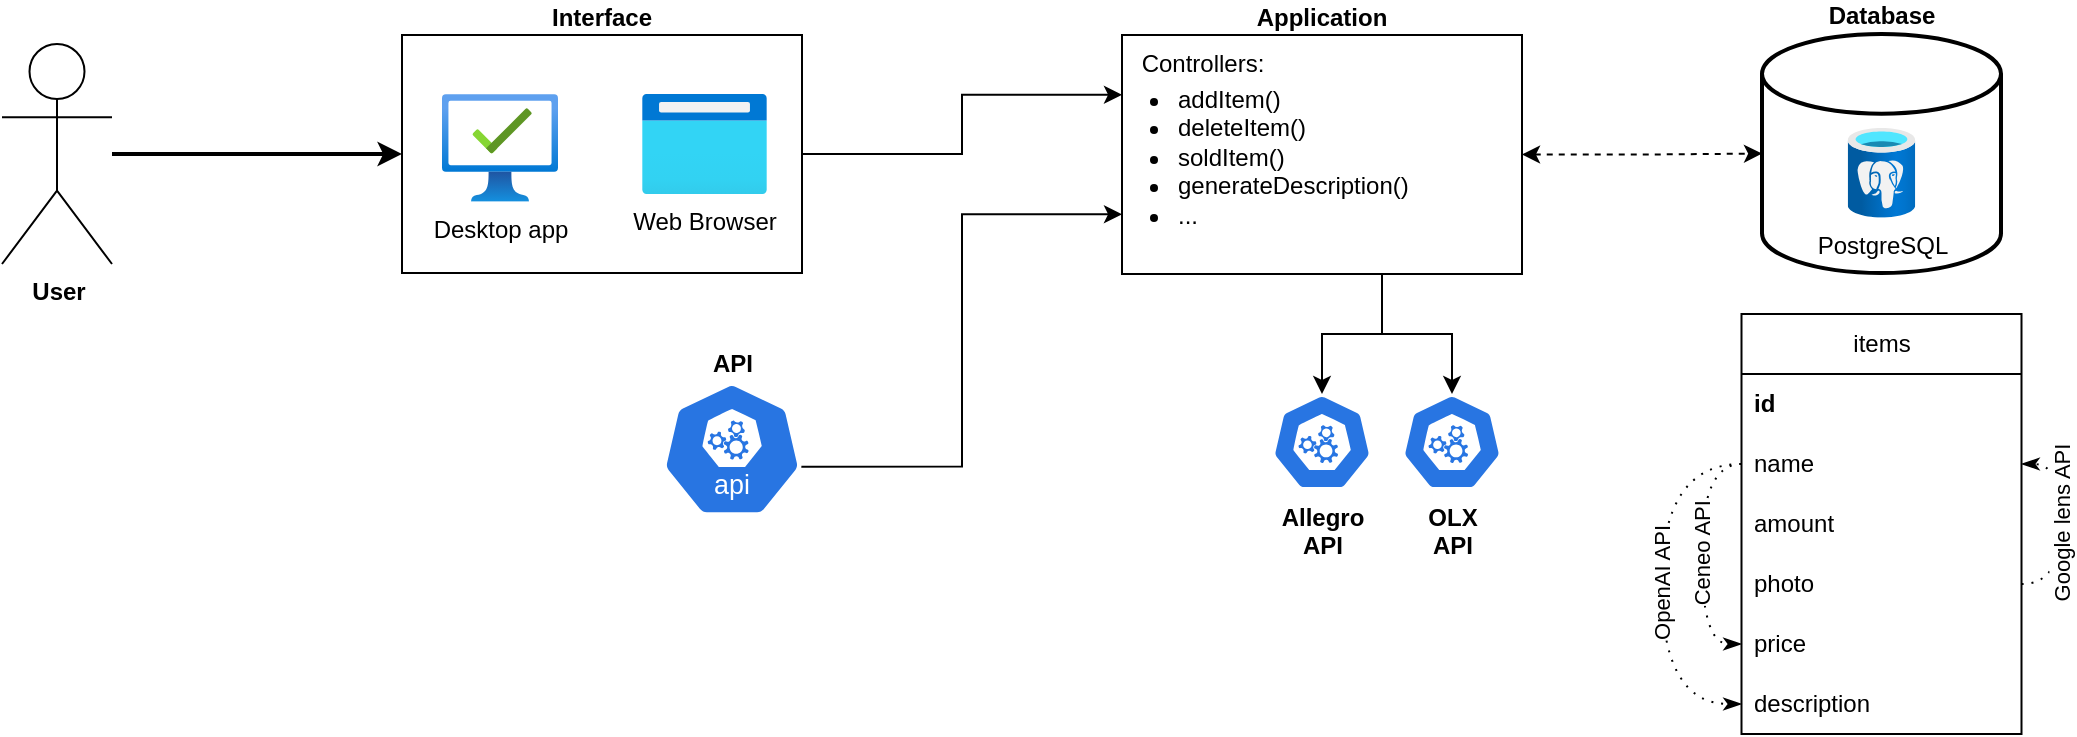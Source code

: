 <mxfile version="24.5.3" type="device">
  <diagram name="Page-1" id="7rQHapsUEBYhDLqWtcdj">
    <mxGraphModel dx="1195" dy="698" grid="1" gridSize="10" guides="1" tooltips="1" connect="1" arrows="1" fold="1" page="1" pageScale="1" pageWidth="1169" pageHeight="827" math="0" shadow="0">
      <root>
        <mxCell id="0" />
        <mxCell id="1" parent="0" />
        <mxCell id="5peEasYbccIcIvQBbSXQ-3" style="edgeStyle=orthogonalEdgeStyle;rounded=0;orthogonalLoop=1;jettySize=auto;html=1;entryX=0;entryY=0.5;entryDx=0;entryDy=0;strokeWidth=2;" edge="1" parent="1" source="5peEasYbccIcIvQBbSXQ-1" target="5peEasYbccIcIvQBbSXQ-4">
          <mxGeometry relative="1" as="geometry">
            <mxPoint x="320" y="300.0" as="targetPoint" />
          </mxGeometry>
        </mxCell>
        <mxCell id="5peEasYbccIcIvQBbSXQ-1" value="User" style="shape=umlActor;verticalLabelPosition=bottom;verticalAlign=top;html=1;outlineConnect=0;fontStyle=1" vertex="1" parent="1">
          <mxGeometry x="120" y="245" width="55" height="110" as="geometry" />
        </mxCell>
        <mxCell id="5peEasYbccIcIvQBbSXQ-13" style="edgeStyle=orthogonalEdgeStyle;rounded=0;orthogonalLoop=1;jettySize=auto;html=1;exitX=1;exitY=0.5;exitDx=0;exitDy=0;entryX=0;entryY=0.25;entryDx=0;entryDy=0;" edge="1" parent="1" source="5peEasYbccIcIvQBbSXQ-4" target="5peEasYbccIcIvQBbSXQ-6">
          <mxGeometry relative="1" as="geometry" />
        </mxCell>
        <mxCell id="5peEasYbccIcIvQBbSXQ-4" value="Interface" style="rounded=0;whiteSpace=wrap;html=1;labelPosition=center;verticalLabelPosition=top;align=center;verticalAlign=bottom;fontStyle=1" vertex="1" parent="1">
          <mxGeometry x="320" y="240.5" width="200" height="119" as="geometry" />
        </mxCell>
        <mxCell id="5peEasYbccIcIvQBbSXQ-6" value="Application" style="rounded=0;whiteSpace=wrap;html=1;labelPosition=center;verticalLabelPosition=top;align=center;verticalAlign=bottom;fontStyle=1" vertex="1" parent="1">
          <mxGeometry x="680" y="240.5" width="200" height="119.5" as="geometry" />
        </mxCell>
        <mxCell id="5peEasYbccIcIvQBbSXQ-10" value="Web Browser" style="image;aspect=fixed;html=1;points=[];align=center;fontSize=12;image=img/lib/azure2/general/Browser.svg;" vertex="1" parent="1">
          <mxGeometry x="440" y="270" width="62.5" height="50" as="geometry" />
        </mxCell>
        <mxCell id="5peEasYbccIcIvQBbSXQ-12" value="Desktop app" style="image;aspect=fixed;html=1;points=[];align=center;fontSize=12;image=img/lib/azure2/management_governance/Managed_Desktop.svg;" vertex="1" parent="1">
          <mxGeometry x="340" y="270" width="58" height="53.91" as="geometry" />
        </mxCell>
        <mxCell id="5peEasYbccIcIvQBbSXQ-17" value="Database" style="strokeWidth=2;html=1;shape=mxgraph.flowchart.database;whiteSpace=wrap;fontStyle=1;labelPosition=center;verticalLabelPosition=top;align=center;verticalAlign=bottom;" vertex="1" parent="1">
          <mxGeometry x="1000" y="240" width="119.5" height="119.5" as="geometry" />
        </mxCell>
        <mxCell id="5peEasYbccIcIvQBbSXQ-18" style="edgeStyle=orthogonalEdgeStyle;rounded=0;orthogonalLoop=1;jettySize=auto;html=1;exitX=1;exitY=0.5;exitDx=0;exitDy=0;entryX=0;entryY=0.5;entryDx=0;entryDy=0;entryPerimeter=0;dashed=1;startArrow=classic;startFill=1;" edge="1" parent="1" source="5peEasYbccIcIvQBbSXQ-6" target="5peEasYbccIcIvQBbSXQ-17">
          <mxGeometry relative="1" as="geometry" />
        </mxCell>
        <mxCell id="5peEasYbccIcIvQBbSXQ-20" value="PostgreSQL" style="image;aspect=fixed;html=1;points=[];align=center;fontSize=12;image=img/lib/azure2/databases/Azure_Database_PostgreSQL_Server.svg;" vertex="1" parent="1">
          <mxGeometry x="1042.87" y="286.91" width="33.75" height="45" as="geometry" />
        </mxCell>
        <mxCell id="5peEasYbccIcIvQBbSXQ-47" value="items" style="swimlane;fontStyle=0;childLayout=stackLayout;horizontal=1;startSize=30;horizontalStack=0;resizeParent=1;resizeParentMax=0;resizeLast=0;collapsible=1;marginBottom=0;whiteSpace=wrap;html=1;" vertex="1" parent="1">
          <mxGeometry x="989.75" y="380" width="140" height="210" as="geometry">
            <mxRectangle x="989.75" y="380" width="70" height="30" as="alternateBounds" />
          </mxGeometry>
        </mxCell>
        <mxCell id="5peEasYbccIcIvQBbSXQ-48" value="id" style="text;strokeColor=none;fillColor=none;align=left;verticalAlign=middle;spacingLeft=4;spacingRight=4;overflow=hidden;points=[[0,0.5],[1,0.5]];portConstraint=eastwest;rotatable=0;whiteSpace=wrap;html=1;fontStyle=1" vertex="1" parent="5peEasYbccIcIvQBbSXQ-47">
          <mxGeometry y="30" width="140" height="30" as="geometry" />
        </mxCell>
        <mxCell id="5peEasYbccIcIvQBbSXQ-64" value="Ceneo API" style="edgeStyle=orthogonalEdgeStyle;rounded=0;orthogonalLoop=1;jettySize=auto;html=1;exitX=0;exitY=0.5;exitDx=0;exitDy=0;entryX=0;entryY=0.5;entryDx=0;entryDy=0;curved=1;dashed=1;dashPattern=1 4;endArrow=classicThin;endFill=1;horizontal=0;" edge="1" parent="5peEasYbccIcIvQBbSXQ-47" source="5peEasYbccIcIvQBbSXQ-49" target="5peEasYbccIcIvQBbSXQ-56">
          <mxGeometry x="-0.003" relative="1" as="geometry">
            <mxPoint as="offset" />
          </mxGeometry>
        </mxCell>
        <mxCell id="5peEasYbccIcIvQBbSXQ-65" value="OpenAI API" style="edgeStyle=orthogonalEdgeStyle;rounded=0;orthogonalLoop=1;jettySize=auto;html=1;exitX=0;exitY=0.5;exitDx=0;exitDy=0;entryX=0;entryY=0.5;entryDx=0;entryDy=0;endArrow=classicThin;endFill=1;dashed=1;dashPattern=1 4;curved=1;horizontal=0;" edge="1" parent="5peEasYbccIcIvQBbSXQ-47" source="5peEasYbccIcIvQBbSXQ-49" target="5peEasYbccIcIvQBbSXQ-57">
          <mxGeometry relative="1" as="geometry">
            <Array as="points">
              <mxPoint x="-40" y="75" />
              <mxPoint x="-40" y="195" />
            </Array>
          </mxGeometry>
        </mxCell>
        <mxCell id="5peEasYbccIcIvQBbSXQ-49" value="name" style="text;strokeColor=none;fillColor=none;align=left;verticalAlign=middle;spacingLeft=4;spacingRight=4;overflow=hidden;points=[[0,0.5],[1,0.5]];portConstraint=eastwest;rotatable=0;whiteSpace=wrap;html=1;" vertex="1" parent="5peEasYbccIcIvQBbSXQ-47">
          <mxGeometry y="60" width="140" height="30" as="geometry" />
        </mxCell>
        <mxCell id="5peEasYbccIcIvQBbSXQ-59" value="amount" style="text;strokeColor=none;fillColor=none;align=left;verticalAlign=middle;spacingLeft=4;spacingRight=4;overflow=hidden;points=[[0,0.5],[1,0.5]];portConstraint=eastwest;rotatable=0;whiteSpace=wrap;html=1;" vertex="1" parent="5peEasYbccIcIvQBbSXQ-47">
          <mxGeometry y="90" width="140" height="30" as="geometry" />
        </mxCell>
        <mxCell id="5peEasYbccIcIvQBbSXQ-60" value="Google lens API" style="edgeStyle=orthogonalEdgeStyle;rounded=0;orthogonalLoop=1;jettySize=auto;html=1;exitX=1;exitY=0.5;exitDx=0;exitDy=0;entryX=1;entryY=0.5;entryDx=0;entryDy=0;curved=1;dashed=1;dashPattern=1 4;verticalAlign=middle;endArrow=classicThin;endFill=1;horizontal=0;" edge="1" parent="5peEasYbccIcIvQBbSXQ-47" source="5peEasYbccIcIvQBbSXQ-50" target="5peEasYbccIcIvQBbSXQ-49">
          <mxGeometry relative="1" as="geometry">
            <Array as="points">
              <mxPoint x="160" y="135" />
              <mxPoint x="160" y="75" />
            </Array>
          </mxGeometry>
        </mxCell>
        <mxCell id="5peEasYbccIcIvQBbSXQ-50" value="photo" style="text;strokeColor=none;fillColor=none;align=left;verticalAlign=middle;spacingLeft=4;spacingRight=4;overflow=hidden;points=[[0,0.5],[1,0.5]];portConstraint=eastwest;rotatable=0;whiteSpace=wrap;html=1;" vertex="1" parent="5peEasYbccIcIvQBbSXQ-47">
          <mxGeometry y="120" width="140" height="30" as="geometry" />
        </mxCell>
        <mxCell id="5peEasYbccIcIvQBbSXQ-56" value="price" style="text;strokeColor=none;fillColor=none;align=left;verticalAlign=middle;spacingLeft=4;spacingRight=4;overflow=hidden;points=[[0,0.5],[1,0.5]];portConstraint=eastwest;rotatable=0;whiteSpace=wrap;html=1;" vertex="1" parent="5peEasYbccIcIvQBbSXQ-47">
          <mxGeometry y="150" width="140" height="30" as="geometry" />
        </mxCell>
        <mxCell id="5peEasYbccIcIvQBbSXQ-57" value="description" style="text;strokeColor=none;fillColor=none;align=left;verticalAlign=middle;spacingLeft=4;spacingRight=4;overflow=hidden;points=[[0,0.5],[1,0.5]];portConstraint=eastwest;rotatable=0;whiteSpace=wrap;html=1;" vertex="1" parent="5peEasYbccIcIvQBbSXQ-47">
          <mxGeometry y="180" width="140" height="30" as="geometry" />
        </mxCell>
        <mxCell id="5peEasYbccIcIvQBbSXQ-53" value="Controllers:" style="text;html=1;align=center;verticalAlign=middle;resizable=0;points=[];autosize=1;strokeColor=none;fillColor=none;" vertex="1" parent="1">
          <mxGeometry x="680" y="240" width="80" height="30" as="geometry" />
        </mxCell>
        <mxCell id="5peEasYbccIcIvQBbSXQ-54" value="&lt;ul&gt;&lt;li&gt;addItem()&lt;/li&gt;&lt;li&gt;deleteItem()&lt;/li&gt;&lt;li&gt;soldItem()&lt;/li&gt;&lt;li&gt;generateDescription()&lt;/li&gt;&lt;li&gt;...&lt;/li&gt;&lt;/ul&gt;" style="text;strokeColor=none;fillColor=none;html=1;whiteSpace=wrap;verticalAlign=top;overflow=hidden;align=left;spacing=-12;" vertex="1" parent="1">
          <mxGeometry x="680" y="261" width="150" height="79.75" as="geometry" />
        </mxCell>
        <mxCell id="5peEasYbccIcIvQBbSXQ-67" value="Allegro&lt;br&gt;API" style="aspect=fixed;sketch=0;html=1;dashed=0;whitespace=wrap;verticalLabelPosition=bottom;verticalAlign=top;fillColor=#2875E2;strokeColor=#ffffff;points=[[0.005,0.63,0],[0.1,0.2,0],[0.9,0.2,0],[0.5,0,0],[0.995,0.63,0],[0.72,0.99,0],[0.5,1,0],[0.28,0.99,0]];shape=mxgraph.kubernetes.icon2;prIcon=api;labelPosition=center;align=center;fontStyle=1" vertex="1" parent="1">
          <mxGeometry x="755" y="420" width="50" height="48" as="geometry" />
        </mxCell>
        <mxCell id="5peEasYbccIcIvQBbSXQ-71" style="edgeStyle=orthogonalEdgeStyle;rounded=0;orthogonalLoop=1;jettySize=auto;html=1;entryX=0.5;entryY=0;entryDx=0;entryDy=0;entryPerimeter=0;" edge="1" parent="1" target="5peEasYbccIcIvQBbSXQ-67">
          <mxGeometry relative="1" as="geometry">
            <mxPoint x="810" y="360" as="sourcePoint" />
            <Array as="points">
              <mxPoint x="810" y="360" />
              <mxPoint x="810" y="390" />
              <mxPoint x="780" y="390" />
            </Array>
          </mxGeometry>
        </mxCell>
        <mxCell id="5peEasYbccIcIvQBbSXQ-72" value="OLX&lt;br&gt;API" style="aspect=fixed;sketch=0;html=1;dashed=0;whitespace=wrap;verticalLabelPosition=bottom;verticalAlign=top;fillColor=#2875E2;strokeColor=#ffffff;points=[[0.005,0.63,0],[0.1,0.2,0],[0.9,0.2,0],[0.5,0,0],[0.995,0.63,0],[0.72,0.99,0],[0.5,1,0],[0.28,0.99,0]];shape=mxgraph.kubernetes.icon2;prIcon=api;labelPosition=center;align=center;fontStyle=1" vertex="1" parent="1">
          <mxGeometry x="820" y="420" width="50" height="48" as="geometry" />
        </mxCell>
        <mxCell id="5peEasYbccIcIvQBbSXQ-73" style="edgeStyle=orthogonalEdgeStyle;rounded=0;orthogonalLoop=1;jettySize=auto;html=1;entryX=0.5;entryY=0;entryDx=0;entryDy=0;entryPerimeter=0;" edge="1" parent="1" target="5peEasYbccIcIvQBbSXQ-72">
          <mxGeometry relative="1" as="geometry">
            <mxPoint x="810" y="360" as="sourcePoint" />
            <Array as="points">
              <mxPoint x="810" y="360" />
              <mxPoint x="810" y="390" />
              <mxPoint x="845" y="390" />
            </Array>
          </mxGeometry>
        </mxCell>
        <mxCell id="5peEasYbccIcIvQBbSXQ-76" style="edgeStyle=orthogonalEdgeStyle;rounded=0;orthogonalLoop=1;jettySize=auto;html=1;exitX=0.995;exitY=0.63;exitDx=0;exitDy=0;exitPerimeter=0;entryX=0;entryY=0.75;entryDx=0;entryDy=0;" edge="1" parent="1" source="5peEasYbccIcIvQBbSXQ-74" target="5peEasYbccIcIvQBbSXQ-6">
          <mxGeometry relative="1" as="geometry" />
        </mxCell>
        <mxCell id="5peEasYbccIcIvQBbSXQ-74" value="API" style="aspect=fixed;sketch=0;html=1;dashed=0;whitespace=wrap;verticalLabelPosition=top;verticalAlign=bottom;fillColor=#2875E2;strokeColor=#ffffff;points=[[0.005,0.63,0],[0.1,0.2,0],[0.9,0.2,0],[0.5,0,0],[0.995,0.63,0],[0.72,0.99,0],[0.5,1,0],[0.28,0.99,0]];shape=mxgraph.kubernetes.icon2;kubernetesLabel=1;prIcon=api;fontStyle=1;horizontal=1;labelPosition=center;align=center;" vertex="1" parent="1">
          <mxGeometry x="450" y="414" width="70" height="67.2" as="geometry" />
        </mxCell>
      </root>
    </mxGraphModel>
  </diagram>
</mxfile>
